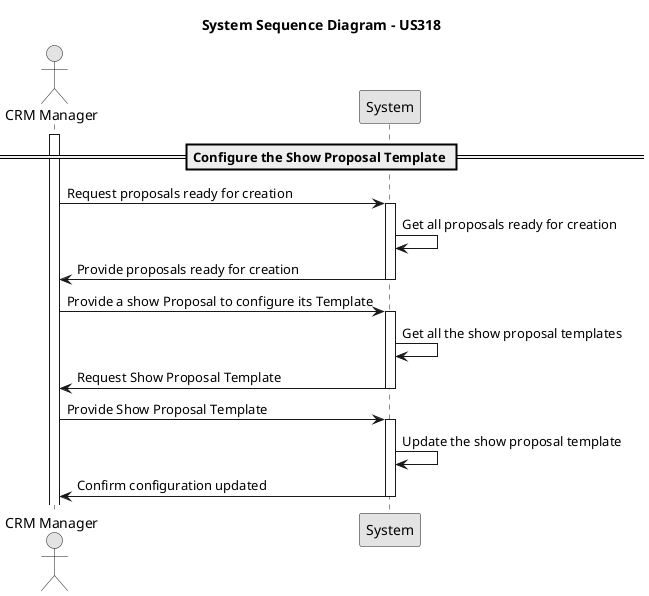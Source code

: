 @startuml
skinparam monochrome true
skinparam packageStyle rectangle
skinparam shadowing false

actor "CRM Manager" as crmManager
participant "System" as system

title System Sequence Diagram - US318

== Configure the Show Proposal Template ==

activate crmManager

crmManager -> system : Request proposals ready for creation
activate system
system -> system : Get all proposals ready for creation

system -> crmManager : Provide proposals ready for creation
deactivate system


crmManager -> system : Provide a show Proposal to configure its Template
activate system

system ->system: Get all the show proposal templates

system -> crmManager : Request Show Proposal Template
deactivate system
crmManager -> system : Provide Show Proposal Template

activate system
system -> system : Update the show proposal template
system -> crmManager : Confirm configuration updated
deactivate system

@enduml
